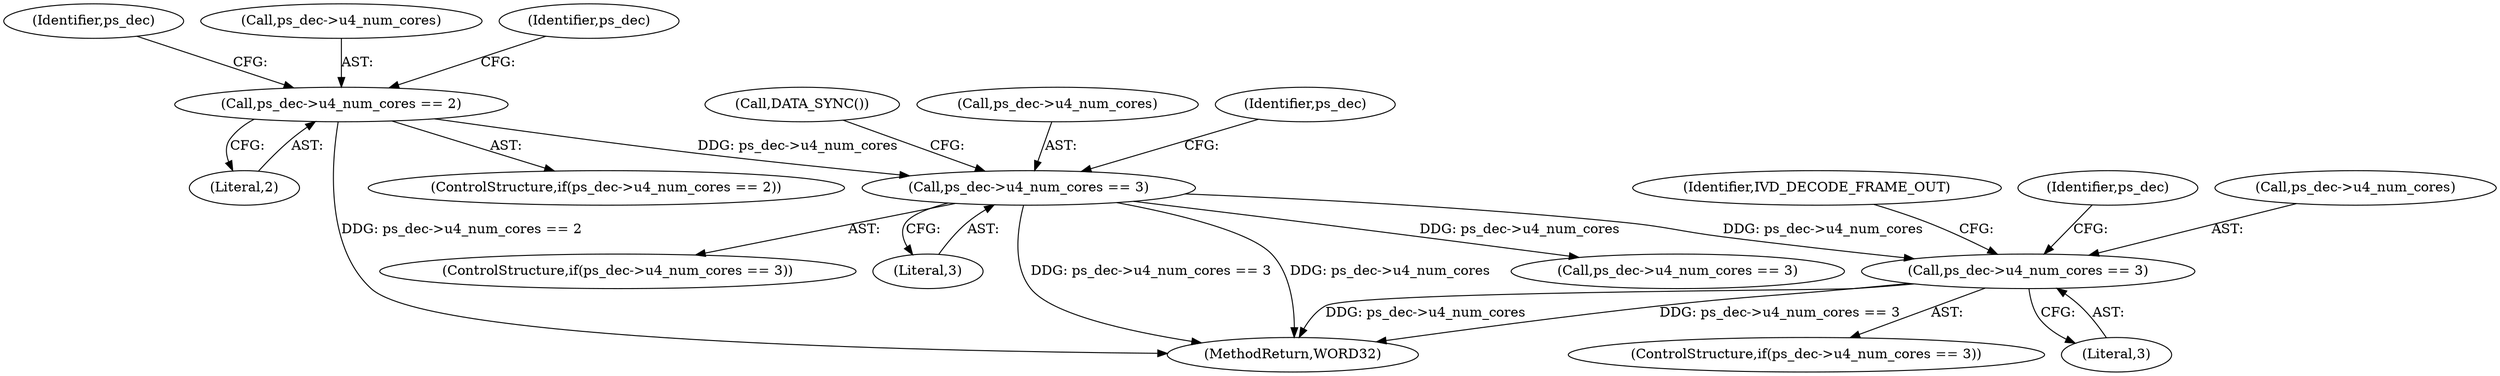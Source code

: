 digraph "0_Android_33ef7de9ddc8ea7eb9cbc440d1cf89957a0c267b@pointer" {
"1002021" [label="(Call,ps_dec->u4_num_cores == 3)"];
"1001738" [label="(Call,ps_dec->u4_num_cores == 3)"];
"1001641" [label="(Call,ps_dec->u4_num_cores == 2)"];
"1002189" [label="(MethodReturn,WORD32)"];
"1001651" [label="(Identifier,ps_dec)"];
"1002020" [label="(ControlStructure,if(ps_dec->u4_num_cores == 3))"];
"1002021" [label="(Call,ps_dec->u4_num_cores == 3)"];
"1002033" [label="(Identifier,IVD_DECODE_FRAME_OUT)"];
"1001746" [label="(Call,DATA_SYNC())"];
"1001642" [label="(Call,ps_dec->u4_num_cores)"];
"1001837" [label="(Call,ps_dec->u4_num_cores == 3)"];
"1001640" [label="(ControlStructure,if(ps_dec->u4_num_cores == 2))"];
"1001738" [label="(Call,ps_dec->u4_num_cores == 3)"];
"1001737" [label="(ControlStructure,if(ps_dec->u4_num_cores == 3))"];
"1001739" [label="(Call,ps_dec->u4_num_cores)"];
"1001641" [label="(Call,ps_dec->u4_num_cores == 2)"];
"1001645" [label="(Literal,2)"];
"1001742" [label="(Literal,3)"];
"1002028" [label="(Identifier,ps_dec)"];
"1001736" [label="(Identifier,ps_dec)"];
"1002022" [label="(Call,ps_dec->u4_num_cores)"];
"1001745" [label="(Identifier,ps_dec)"];
"1002025" [label="(Literal,3)"];
"1002021" -> "1002020"  [label="AST: "];
"1002021" -> "1002025"  [label="CFG: "];
"1002022" -> "1002021"  [label="AST: "];
"1002025" -> "1002021"  [label="AST: "];
"1002028" -> "1002021"  [label="CFG: "];
"1002033" -> "1002021"  [label="CFG: "];
"1002021" -> "1002189"  [label="DDG: ps_dec->u4_num_cores"];
"1002021" -> "1002189"  [label="DDG: ps_dec->u4_num_cores == 3"];
"1001738" -> "1002021"  [label="DDG: ps_dec->u4_num_cores"];
"1001738" -> "1001737"  [label="AST: "];
"1001738" -> "1001742"  [label="CFG: "];
"1001739" -> "1001738"  [label="AST: "];
"1001742" -> "1001738"  [label="AST: "];
"1001745" -> "1001738"  [label="CFG: "];
"1001746" -> "1001738"  [label="CFG: "];
"1001738" -> "1002189"  [label="DDG: ps_dec->u4_num_cores == 3"];
"1001738" -> "1002189"  [label="DDG: ps_dec->u4_num_cores"];
"1001641" -> "1001738"  [label="DDG: ps_dec->u4_num_cores"];
"1001738" -> "1001837"  [label="DDG: ps_dec->u4_num_cores"];
"1001641" -> "1001640"  [label="AST: "];
"1001641" -> "1001645"  [label="CFG: "];
"1001642" -> "1001641"  [label="AST: "];
"1001645" -> "1001641"  [label="AST: "];
"1001651" -> "1001641"  [label="CFG: "];
"1001736" -> "1001641"  [label="CFG: "];
"1001641" -> "1002189"  [label="DDG: ps_dec->u4_num_cores == 2"];
}
